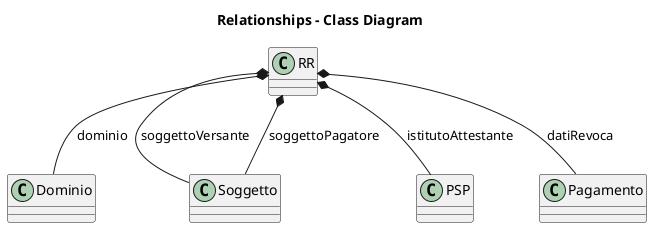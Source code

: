 @startuml

title Relationships - Class Diagram





class RR {
}

class Dominio{
 
}

class Soggetto {

}
class PSP {
}


class Pagamento {
}

RR *-- Soggetto : soggettoVersante 
RR *-- Soggetto : soggettoPagatore
RR *-- Dominio : dominio
RR *-- PSP : istitutoAttestante
RR *-- Pagamento : datiRevoca

@enduml